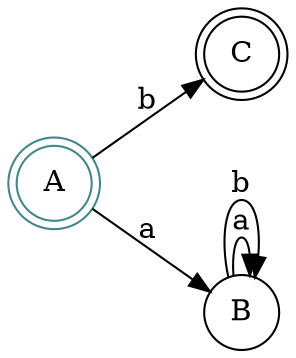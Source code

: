 digraph finite_state_machine {
	rankdir=LR size="8,5"
	node [shape=doublecircle]
	A
	C
	node [shape=circle]
	A [color="#3F888F"]
	A -> B [label=a]
	A -> C [label=b]
	B -> B [label=a]
	B -> B [label=b]
}
